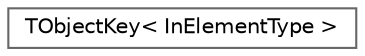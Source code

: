 digraph "Graphical Class Hierarchy"
{
 // INTERACTIVE_SVG=YES
 // LATEX_PDF_SIZE
  bgcolor="transparent";
  edge [fontname=Helvetica,fontsize=10,labelfontname=Helvetica,labelfontsize=10];
  node [fontname=Helvetica,fontsize=10,shape=box,height=0.2,width=0.4];
  rankdir="LR";
  Node0 [id="Node000000",label="TObjectKey\< InElementType \>",height=0.2,width=0.4,color="grey40", fillcolor="white", style="filled",URL="$dd/dec/classTObjectKey.html",tooltip="TObjectKey is a strongly typed, immutable, copyable key which can be used to uniquely identify an obj..."];
}
